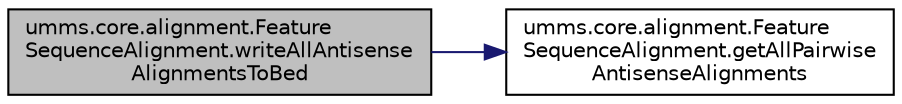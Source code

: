 digraph "umms.core.alignment.FeatureSequenceAlignment.writeAllAntisenseAlignmentsToBed"
{
  edge [fontname="Helvetica",fontsize="10",labelfontname="Helvetica",labelfontsize="10"];
  node [fontname="Helvetica",fontsize="10",shape=record];
  rankdir="LR";
  Node1 [label="umms.core.alignment.Feature\lSequenceAlignment.writeAllAntisense\lAlignmentsToBed",height=0.2,width=0.4,color="black", fillcolor="grey75", style="filled" fontcolor="black"];
  Node1 -> Node2 [color="midnightblue",fontsize="10",style="solid",fontname="Helvetica"];
  Node2 [label="umms.core.alignment.Feature\lSequenceAlignment.getAllPairwise\lAntisenseAlignments",height=0.2,width=0.4,color="black", fillcolor="white", style="filled",URL="$classumms_1_1core_1_1alignment_1_1_feature_sequence_alignment.html#ab6151110c36c6f03905a49d791fd56f1"];
}

